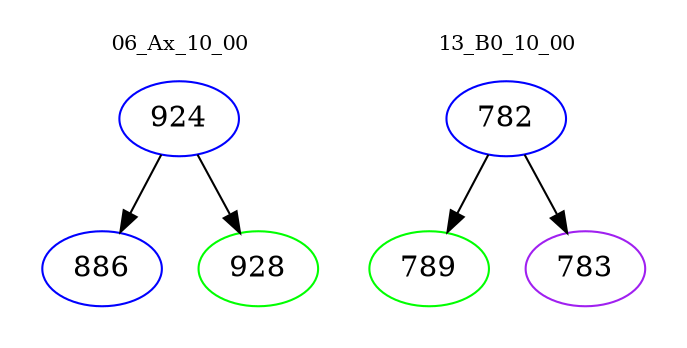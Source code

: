 digraph{
subgraph cluster_0 {
color = white
label = "06_Ax_10_00";
fontsize=10;
T0_924 [label="924", color="blue"]
T0_924 -> T0_886 [color="black"]
T0_886 [label="886", color="blue"]
T0_924 -> T0_928 [color="black"]
T0_928 [label="928", color="green"]
}
subgraph cluster_1 {
color = white
label = "13_B0_10_00";
fontsize=10;
T1_782 [label="782", color="blue"]
T1_782 -> T1_789 [color="black"]
T1_789 [label="789", color="green"]
T1_782 -> T1_783 [color="black"]
T1_783 [label="783", color="purple"]
}
}

